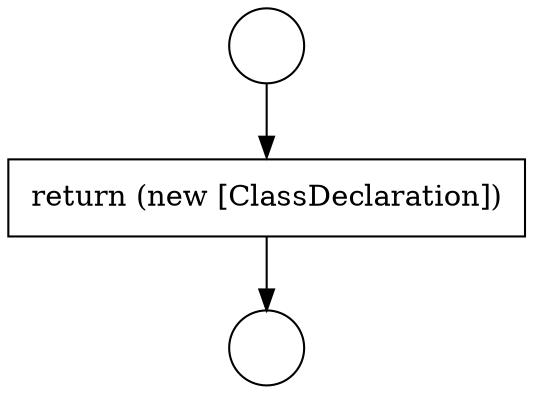 digraph {
  node9909 [shape=circle label=" " color="black" fillcolor="white" style=filled]
  node9911 [shape=none, margin=0, label=<<font color="black">
    <table border="0" cellborder="1" cellspacing="0" cellpadding="10">
      <tr><td align="left">return (new [ClassDeclaration])</td></tr>
    </table>
  </font>> color="black" fillcolor="white" style=filled]
  node9910 [shape=circle label=" " color="black" fillcolor="white" style=filled]
  node9909 -> node9911 [ color="black"]
  node9911 -> node9910 [ color="black"]
}
